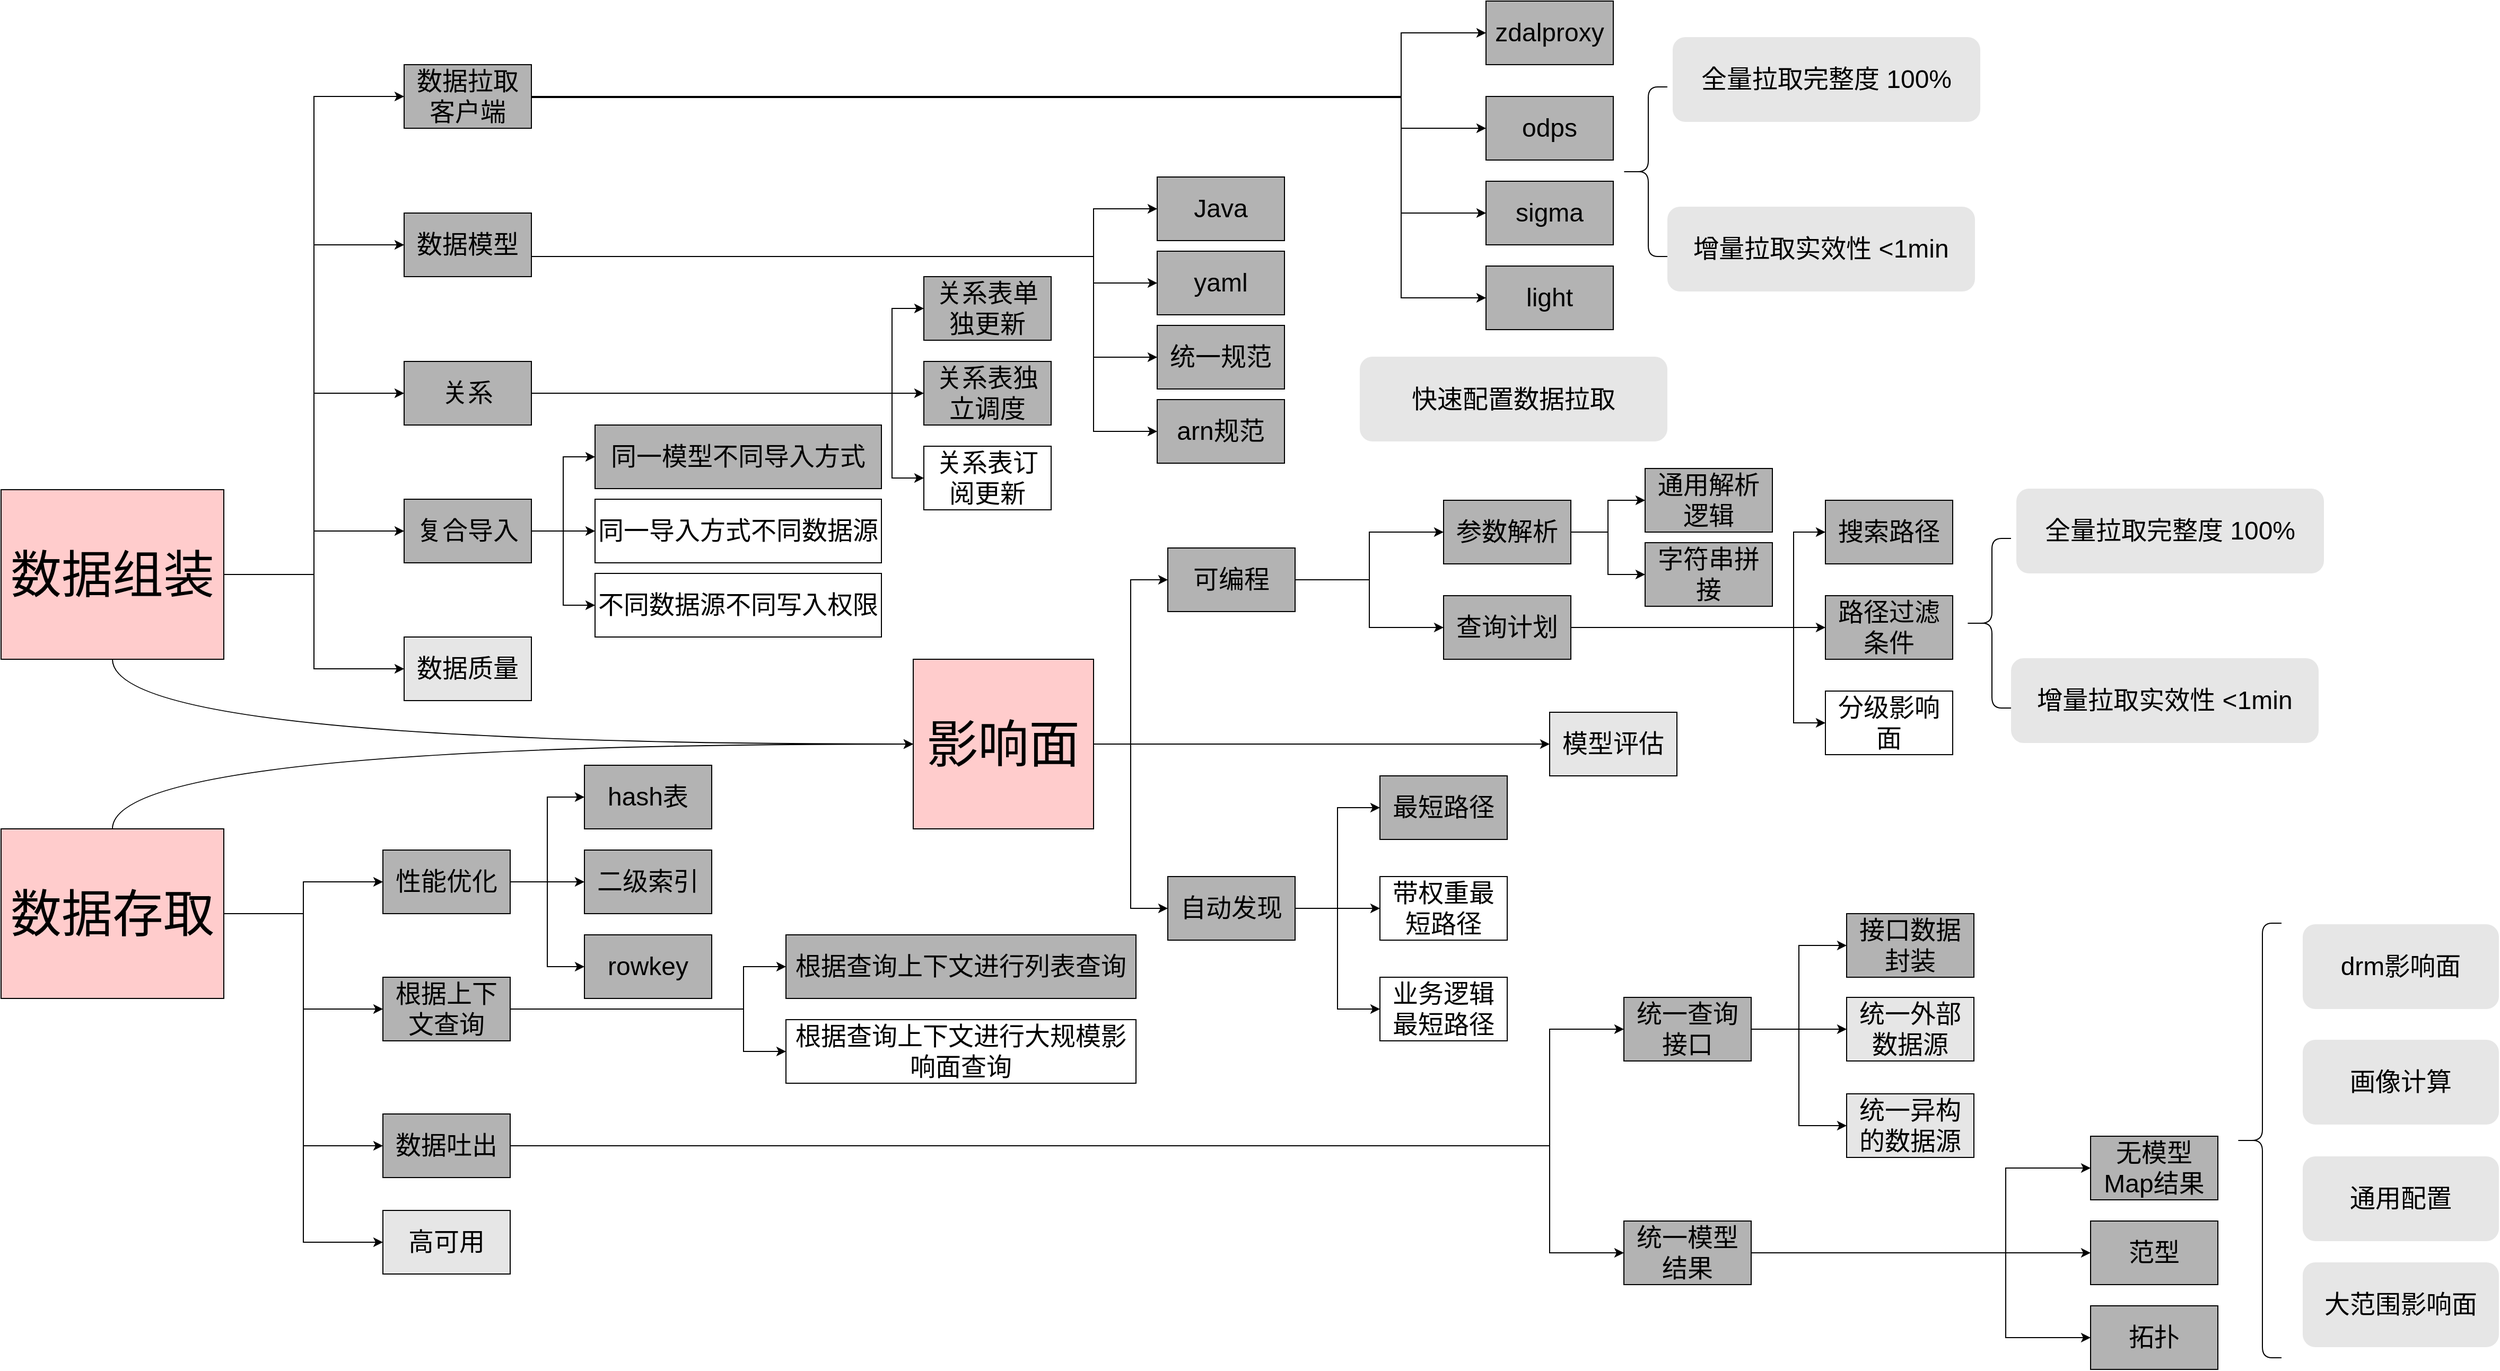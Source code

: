 <mxfile version="12.8.5" type="github">
  <diagram id="SqESzxWNPk29sI8p1Rc2" name="Page-1">
    <mxGraphModel dx="6427" dy="5389" grid="1" gridSize="10" guides="1" tooltips="1" connect="1" arrows="1" fold="1" page="1" pageScale="1" pageWidth="827" pageHeight="1169" math="0" shadow="0">
      <root>
        <mxCell id="0" />
        <mxCell id="1" parent="0" />
        <mxCell id="NBVT0KH5Xc10zF8hWyY_-23" style="edgeStyle=orthogonalEdgeStyle;rounded=0;orthogonalLoop=1;jettySize=auto;html=1;exitX=1;exitY=0.5;exitDx=0;exitDy=0;entryX=0;entryY=0.5;entryDx=0;entryDy=0;fillColor=#B3B3B3;" parent="1" source="fmcavVUVDH8g0gvI5zor-2" target="BBNGL1OK1R0SubXPaPE9-8" edge="1">
          <mxGeometry relative="1" as="geometry">
            <mxPoint x="480" y="-460" as="sourcePoint" />
          </mxGeometry>
        </mxCell>
        <mxCell id="NBVT0KH5Xc10zF8hWyY_-24" style="edgeStyle=orthogonalEdgeStyle;rounded=0;orthogonalLoop=1;jettySize=auto;html=1;exitX=1;exitY=0.5;exitDx=0;exitDy=0;entryX=0;entryY=0.5;entryDx=0;entryDy=0;fillColor=#B3B3B3;" parent="1" source="fmcavVUVDH8g0gvI5zor-2" target="BBNGL1OK1R0SubXPaPE9-7" edge="1">
          <mxGeometry relative="1" as="geometry">
            <mxPoint x="480" y="-460" as="sourcePoint" />
          </mxGeometry>
        </mxCell>
        <mxCell id="NBVT0KH5Xc10zF8hWyY_-25" style="edgeStyle=orthogonalEdgeStyle;rounded=0;orthogonalLoop=1;jettySize=auto;html=1;exitX=1;exitY=0.5;exitDx=0;exitDy=0;entryX=0;entryY=0.5;entryDx=0;entryDy=0;fillColor=#B3B3B3;" parent="1" source="fmcavVUVDH8g0gvI5zor-2" target="BBNGL1OK1R0SubXPaPE9-6" edge="1">
          <mxGeometry relative="1" as="geometry">
            <mxPoint x="480" y="-460" as="sourcePoint" />
          </mxGeometry>
        </mxCell>
        <mxCell id="NBVT0KH5Xc10zF8hWyY_-26" style="edgeStyle=orthogonalEdgeStyle;rounded=0;orthogonalLoop=1;jettySize=auto;html=1;exitX=1;exitY=0.5;exitDx=0;exitDy=0;entryX=0;entryY=0.5;entryDx=0;entryDy=0;fillColor=#B3B3B3;" parent="1" source="fmcavVUVDH8g0gvI5zor-2" target="BBNGL1OK1R0SubXPaPE9-5" edge="1">
          <mxGeometry relative="1" as="geometry">
            <mxPoint x="480" y="-460" as="sourcePoint" />
          </mxGeometry>
        </mxCell>
        <mxCell id="NBVT0KH5Xc10zF8hWyY_-30" style="edgeStyle=orthogonalEdgeStyle;rounded=0;orthogonalLoop=1;jettySize=auto;html=1;exitX=0.5;exitY=1;exitDx=0;exitDy=0;entryX=0;entryY=0.5;entryDx=0;entryDy=0;fillColor=#B3B3B3;curved=1;" parent="1" source="fmcavVUVDH8g0gvI5zor-2" target="BBNGL1OK1R0SubXPaPE9-4" edge="1">
          <mxGeometry relative="1" as="geometry">
            <mxPoint x="420" y="-430.0" as="sourcePoint" />
            <mxPoint x="1070" y="-370.0" as="targetPoint" />
          </mxGeometry>
        </mxCell>
        <mxCell id="6mLLUKD_3d6DJqKXJfNS-2" style="edgeStyle=orthogonalEdgeStyle;rounded=0;orthogonalLoop=1;jettySize=auto;html=1;exitX=1;exitY=0.5;exitDx=0;exitDy=0;entryX=0;entryY=0.5;entryDx=0;entryDy=0;fillColor=#B3B3B3;" parent="1" source="fmcavVUVDH8g0gvI5zor-2" target="6mLLUKD_3d6DJqKXJfNS-1" edge="1">
          <mxGeometry relative="1" as="geometry">
            <mxPoint x="480" y="-460" as="sourcePoint" />
            <mxPoint x="580" y="-380.0" as="targetPoint" />
          </mxGeometry>
        </mxCell>
        <mxCell id="NBVT0KH5Xc10zF8hWyY_-27" style="edgeStyle=orthogonalEdgeStyle;rounded=0;orthogonalLoop=1;jettySize=auto;html=1;exitX=1;exitY=0.5;exitDx=0;exitDy=0;entryX=0;entryY=0.5;entryDx=0;entryDy=0;fillColor=#B3B3B3;" parent="1" source="fmcavVUVDH8g0gvI5zor-4" target="BBNGL1OK1R0SubXPaPE9-9" edge="1">
          <mxGeometry relative="1" as="geometry">
            <mxPoint x="470" y="-129" as="sourcePoint" />
          </mxGeometry>
        </mxCell>
        <mxCell id="NBVT0KH5Xc10zF8hWyY_-28" style="edgeStyle=orthogonalEdgeStyle;rounded=0;orthogonalLoop=1;jettySize=auto;html=1;exitX=1;exitY=0.5;exitDx=0;exitDy=0;entryX=0;entryY=0.5;entryDx=0;entryDy=0;fillColor=#B3B3B3;" parent="1" source="fmcavVUVDH8g0gvI5zor-4" target="BBNGL1OK1R0SubXPaPE9-10" edge="1">
          <mxGeometry relative="1" as="geometry">
            <mxPoint x="470" y="-129" as="sourcePoint" />
          </mxGeometry>
        </mxCell>
        <mxCell id="NBVT0KH5Xc10zF8hWyY_-29" style="edgeStyle=orthogonalEdgeStyle;rounded=0;orthogonalLoop=1;jettySize=auto;html=1;exitX=1;exitY=0.5;exitDx=0;exitDy=0;entryX=0;entryY=0.5;entryDx=0;entryDy=0;fillColor=#B3B3B3;" parent="1" source="fmcavVUVDH8g0gvI5zor-4" target="BBNGL1OK1R0SubXPaPE9-11" edge="1">
          <mxGeometry relative="1" as="geometry">
            <mxPoint x="470" y="-129" as="sourcePoint" />
          </mxGeometry>
        </mxCell>
        <mxCell id="NBVT0KH5Xc10zF8hWyY_-31" style="edgeStyle=orthogonalEdgeStyle;rounded=0;orthogonalLoop=1;jettySize=auto;html=1;exitX=0.5;exitY=0;exitDx=0;exitDy=0;entryX=0;entryY=0.5;entryDx=0;entryDy=0;fillColor=#B3B3B3;curved=1;" parent="1" source="fmcavVUVDH8g0gvI5zor-4" target="BBNGL1OK1R0SubXPaPE9-4" edge="1">
          <mxGeometry relative="1" as="geometry">
            <mxPoint x="410" y="-159" as="sourcePoint" />
          </mxGeometry>
        </mxCell>
        <mxCell id="6mLLUKD_3d6DJqKXJfNS-4" style="edgeStyle=orthogonalEdgeStyle;rounded=0;orthogonalLoop=1;jettySize=auto;html=1;exitX=1;exitY=0.5;exitDx=0;exitDy=0;entryX=0;entryY=0.5;entryDx=0;entryDy=0;fillColor=#B3B3B3;" parent="1" source="fmcavVUVDH8g0gvI5zor-4" target="6mLLUKD_3d6DJqKXJfNS-3" edge="1">
          <mxGeometry relative="1" as="geometry">
            <mxPoint x="470" y="-129" as="sourcePoint" />
          </mxGeometry>
        </mxCell>
        <mxCell id="NBVT0KH5Xc10zF8hWyY_-32" style="edgeStyle=orthogonalEdgeStyle;rounded=0;orthogonalLoop=1;jettySize=auto;html=1;exitX=1;exitY=0.5;exitDx=0;exitDy=0;entryX=0;entryY=0.5;entryDx=0;entryDy=0;fillColor=#B3B3B3;" parent="1" source="BBNGL1OK1R0SubXPaPE9-4" target="BBNGL1OK1R0SubXPaPE9-12" edge="1">
          <mxGeometry relative="1" as="geometry" />
        </mxCell>
        <mxCell id="NBVT0KH5Xc10zF8hWyY_-33" style="edgeStyle=orthogonalEdgeStyle;rounded=0;orthogonalLoop=1;jettySize=auto;html=1;exitX=1;exitY=0.5;exitDx=0;exitDy=0;entryX=0;entryY=0.5;entryDx=0;entryDy=0;fillColor=#B3B3B3;" parent="1" source="BBNGL1OK1R0SubXPaPE9-4" target="BBNGL1OK1R0SubXPaPE9-13" edge="1">
          <mxGeometry relative="1" as="geometry" />
        </mxCell>
        <mxCell id="6mLLUKD_3d6DJqKXJfNS-6" style="edgeStyle=orthogonalEdgeStyle;rounded=0;orthogonalLoop=1;jettySize=auto;html=1;exitX=1;exitY=0.5;exitDx=0;exitDy=0;entryX=0;entryY=0.5;entryDx=0;entryDy=0;fillColor=#B3B3B3;" parent="1" source="BBNGL1OK1R0SubXPaPE9-4" target="6mLLUKD_3d6DJqKXJfNS-5" edge="1">
          <mxGeometry relative="1" as="geometry" />
        </mxCell>
        <mxCell id="BBNGL1OK1R0SubXPaPE9-4" value="&lt;font style=&quot;font-size: 48px&quot;&gt;影响面&lt;/font&gt;" style="rounded=0;whiteSpace=wrap;html=1;fillColor=#FFCCCC;" parent="1" vertex="1">
          <mxGeometry x="1060" y="-339" width="170" height="160" as="geometry" />
        </mxCell>
        <mxCell id="NBVT0KH5Xc10zF8hWyY_-57" style="edgeStyle=orthogonalEdgeStyle;rounded=0;orthogonalLoop=1;jettySize=auto;html=1;exitX=1;exitY=0.5;exitDx=0;exitDy=0;entryX=0;entryY=0.5;entryDx=0;entryDy=0;fillColor=#B3B3B3;" parent="1" source="BBNGL1OK1R0SubXPaPE9-5" target="NBVT0KH5Xc10zF8hWyY_-35" edge="1">
          <mxGeometry relative="1" as="geometry">
            <mxPoint x="880.0" y="-789" as="targetPoint" />
            <Array as="points">
              <mxPoint x="1520" y="-869" />
              <mxPoint x="1520" y="-930" />
            </Array>
          </mxGeometry>
        </mxCell>
        <mxCell id="NBVT0KH5Xc10zF8hWyY_-58" style="edgeStyle=orthogonalEdgeStyle;rounded=0;orthogonalLoop=1;jettySize=auto;html=1;exitX=1;exitY=0.5;exitDx=0;exitDy=0;entryX=0;entryY=0.5;entryDx=0;entryDy=0;fillColor=#B3B3B3;" parent="1" source="BBNGL1OK1R0SubXPaPE9-5" target="NBVT0KH5Xc10zF8hWyY_-36" edge="1">
          <mxGeometry relative="1" as="geometry">
            <Array as="points">
              <mxPoint x="1520" y="-870" />
              <mxPoint x="1520" y="-840" />
            </Array>
          </mxGeometry>
        </mxCell>
        <mxCell id="NBVT0KH5Xc10zF8hWyY_-59" style="edgeStyle=orthogonalEdgeStyle;rounded=0;orthogonalLoop=1;jettySize=auto;html=1;exitX=1;exitY=0.5;exitDx=0;exitDy=0;entryX=0;entryY=0.5;entryDx=0;entryDy=0;fillColor=#B3B3B3;" parent="1" source="BBNGL1OK1R0SubXPaPE9-5" target="NBVT0KH5Xc10zF8hWyY_-37" edge="1">
          <mxGeometry relative="1" as="geometry">
            <Array as="points">
              <mxPoint x="1520" y="-870" />
              <mxPoint x="1520" y="-760" />
            </Array>
          </mxGeometry>
        </mxCell>
        <mxCell id="NBVT0KH5Xc10zF8hWyY_-60" style="edgeStyle=orthogonalEdgeStyle;rounded=0;orthogonalLoop=1;jettySize=auto;html=1;exitX=1;exitY=0.5;exitDx=0;exitDy=0;entryX=0;entryY=0.5;entryDx=0;entryDy=0;fillColor=#B3B3B3;" parent="1" source="BBNGL1OK1R0SubXPaPE9-5" target="NBVT0KH5Xc10zF8hWyY_-38" edge="1">
          <mxGeometry relative="1" as="geometry">
            <Array as="points">
              <mxPoint x="1520" y="-870" />
              <mxPoint x="1520" y="-680" />
            </Array>
          </mxGeometry>
        </mxCell>
        <mxCell id="BBNGL1OK1R0SubXPaPE9-5" value="&lt;font style=&quot;font-size: 24px&quot;&gt;数据拉取客户端&lt;/font&gt;" style="rounded=0;whiteSpace=wrap;html=1;fillColor=#B3B3B3;" parent="1" vertex="1">
          <mxGeometry x="580" y="-900" width="120" height="60" as="geometry" />
        </mxCell>
        <mxCell id="NBVT0KH5Xc10zF8hWyY_-94" style="edgeStyle=orthogonalEdgeStyle;rounded=0;orthogonalLoop=1;jettySize=auto;html=1;exitX=1;exitY=0.5;exitDx=0;exitDy=0;entryX=0;entryY=0.5;entryDx=0;entryDy=0;fillColor=#B3B3B3;" parent="1" source="BBNGL1OK1R0SubXPaPE9-6" target="NBVT0KH5Xc10zF8hWyY_-39" edge="1">
          <mxGeometry relative="1" as="geometry">
            <Array as="points">
              <mxPoint x="700" y="-719" />
              <mxPoint x="1230" y="-719" />
              <mxPoint x="1230" y="-764" />
            </Array>
          </mxGeometry>
        </mxCell>
        <mxCell id="NBVT0KH5Xc10zF8hWyY_-95" style="edgeStyle=orthogonalEdgeStyle;rounded=0;orthogonalLoop=1;jettySize=auto;html=1;exitX=1;exitY=0.5;exitDx=0;exitDy=0;entryX=0;entryY=0.5;entryDx=0;entryDy=0;fillColor=#B3B3B3;" parent="1" source="BBNGL1OK1R0SubXPaPE9-6" target="NBVT0KH5Xc10zF8hWyY_-40" edge="1">
          <mxGeometry relative="1" as="geometry">
            <Array as="points">
              <mxPoint x="700" y="-719" />
              <mxPoint x="1230" y="-719" />
              <mxPoint x="1230" y="-694" />
            </Array>
          </mxGeometry>
        </mxCell>
        <mxCell id="NBVT0KH5Xc10zF8hWyY_-96" style="edgeStyle=orthogonalEdgeStyle;rounded=0;orthogonalLoop=1;jettySize=auto;html=1;exitX=1;exitY=0.5;exitDx=0;exitDy=0;entryX=0;entryY=0.5;entryDx=0;entryDy=0;fillColor=#B3B3B3;" parent="1" source="BBNGL1OK1R0SubXPaPE9-6" target="NBVT0KH5Xc10zF8hWyY_-41" edge="1">
          <mxGeometry relative="1" as="geometry">
            <Array as="points">
              <mxPoint x="700" y="-719" />
              <mxPoint x="1230" y="-719" />
              <mxPoint x="1230" y="-624" />
            </Array>
          </mxGeometry>
        </mxCell>
        <mxCell id="NBVT0KH5Xc10zF8hWyY_-97" style="edgeStyle=orthogonalEdgeStyle;rounded=0;orthogonalLoop=1;jettySize=auto;html=1;exitX=1;exitY=0.5;exitDx=0;exitDy=0;entryX=0;entryY=0.5;entryDx=0;entryDy=0;fillColor=#B3B3B3;" parent="1" source="BBNGL1OK1R0SubXPaPE9-6" target="NBVT0KH5Xc10zF8hWyY_-42" edge="1">
          <mxGeometry relative="1" as="geometry">
            <Array as="points">
              <mxPoint x="700" y="-719" />
              <mxPoint x="1230" y="-719" />
              <mxPoint x="1230" y="-554" />
            </Array>
          </mxGeometry>
        </mxCell>
        <mxCell id="BBNGL1OK1R0SubXPaPE9-6" value="&lt;font style=&quot;font-size: 24px&quot;&gt;数据模型&lt;/font&gt;" style="rounded=0;whiteSpace=wrap;html=1;fillColor=#B3B3B3;" parent="1" vertex="1">
          <mxGeometry x="580" y="-760" width="120" height="60" as="geometry" />
        </mxCell>
        <mxCell id="NBVT0KH5Xc10zF8hWyY_-55" style="edgeStyle=orthogonalEdgeStyle;rounded=0;orthogonalLoop=1;jettySize=auto;html=1;exitX=1;exitY=0.5;exitDx=0;exitDy=0;entryX=0;entryY=0.5;entryDx=0;entryDy=0;fillColor=#B3B3B3;" parent="1" source="BBNGL1OK1R0SubXPaPE9-7" target="NBVT0KH5Xc10zF8hWyY_-53" edge="1">
          <mxGeometry relative="1" as="geometry">
            <Array as="points">
              <mxPoint x="1040" y="-590" />
              <mxPoint x="1040" y="-670" />
            </Array>
          </mxGeometry>
        </mxCell>
        <mxCell id="NBVT0KH5Xc10zF8hWyY_-56" style="edgeStyle=orthogonalEdgeStyle;rounded=0;orthogonalLoop=1;jettySize=auto;html=1;exitX=1;exitY=0.5;exitDx=0;exitDy=0;entryX=0;entryY=0.5;entryDx=0;entryDy=0;fillColor=#B3B3B3;" parent="1" source="BBNGL1OK1R0SubXPaPE9-7" target="NBVT0KH5Xc10zF8hWyY_-54" edge="1">
          <mxGeometry relative="1" as="geometry">
            <Array as="points">
              <mxPoint x="1040" y="-590" />
              <mxPoint x="1040" y="-510" />
            </Array>
          </mxGeometry>
        </mxCell>
        <mxCell id="BBNGL1OK1R0SubXPaPE9-7" value="&lt;font style=&quot;font-size: 24px&quot;&gt;关系&lt;/font&gt;" style="rounded=0;whiteSpace=wrap;html=1;fillColor=#B3B3B3;" parent="1" vertex="1">
          <mxGeometry x="580" y="-620" width="120" height="60" as="geometry" />
        </mxCell>
        <mxCell id="NBVT0KH5Xc10zF8hWyY_-64" style="edgeStyle=orthogonalEdgeStyle;rounded=0;orthogonalLoop=1;jettySize=auto;html=1;exitX=1;exitY=0.5;exitDx=0;exitDy=0;entryX=0;entryY=0.5;entryDx=0;entryDy=0;fillColor=#B3B3B3;" parent="1" source="BBNGL1OK1R0SubXPaPE9-8" target="NBVT0KH5Xc10zF8hWyY_-61" edge="1">
          <mxGeometry relative="1" as="geometry" />
        </mxCell>
        <mxCell id="NBVT0KH5Xc10zF8hWyY_-65" style="edgeStyle=orthogonalEdgeStyle;rounded=0;orthogonalLoop=1;jettySize=auto;html=1;exitX=1;exitY=0.5;exitDx=0;exitDy=0;entryX=0;entryY=0.5;entryDx=0;entryDy=0;fillColor=#B3B3B3;" parent="1" source="BBNGL1OK1R0SubXPaPE9-8" target="NBVT0KH5Xc10zF8hWyY_-62" edge="1">
          <mxGeometry relative="1" as="geometry" />
        </mxCell>
        <mxCell id="NBVT0KH5Xc10zF8hWyY_-66" style="edgeStyle=orthogonalEdgeStyle;rounded=0;orthogonalLoop=1;jettySize=auto;html=1;exitX=1;exitY=0.5;exitDx=0;exitDy=0;entryX=0;entryY=0.5;entryDx=0;entryDy=0;fillColor=#B3B3B3;" parent="1" source="BBNGL1OK1R0SubXPaPE9-8" target="NBVT0KH5Xc10zF8hWyY_-63" edge="1">
          <mxGeometry relative="1" as="geometry" />
        </mxCell>
        <mxCell id="BBNGL1OK1R0SubXPaPE9-8" value="&lt;font style=&quot;font-size: 24px&quot;&gt;复合导入&lt;/font&gt;" style="rounded=0;whiteSpace=wrap;html=1;fillColor=#B3B3B3;" parent="1" vertex="1">
          <mxGeometry x="580" y="-490" width="120" height="60" as="geometry" />
        </mxCell>
        <mxCell id="NBVT0KH5Xc10zF8hWyY_-74" style="edgeStyle=orthogonalEdgeStyle;rounded=0;orthogonalLoop=1;jettySize=auto;html=1;exitX=1;exitY=0.5;exitDx=0;exitDy=0;entryX=0;entryY=0.5;entryDx=0;entryDy=0;fillColor=#B3B3B3;" parent="1" source="BBNGL1OK1R0SubXPaPE9-9" target="NBVT0KH5Xc10zF8hWyY_-67" edge="1">
          <mxGeometry relative="1" as="geometry" />
        </mxCell>
        <mxCell id="NBVT0KH5Xc10zF8hWyY_-75" style="edgeStyle=orthogonalEdgeStyle;rounded=0;orthogonalLoop=1;jettySize=auto;html=1;exitX=1;exitY=0.5;exitDx=0;exitDy=0;entryX=0;entryY=0.5;entryDx=0;entryDy=0;fillColor=#B3B3B3;" parent="1" source="BBNGL1OK1R0SubXPaPE9-9" target="NBVT0KH5Xc10zF8hWyY_-68" edge="1">
          <mxGeometry relative="1" as="geometry" />
        </mxCell>
        <mxCell id="NBVT0KH5Xc10zF8hWyY_-76" style="edgeStyle=orthogonalEdgeStyle;rounded=0;orthogonalLoop=1;jettySize=auto;html=1;exitX=1;exitY=0.5;exitDx=0;exitDy=0;entryX=0;entryY=0.5;entryDx=0;entryDy=0;fillColor=#B3B3B3;" parent="1" source="BBNGL1OK1R0SubXPaPE9-9" target="NBVT0KH5Xc10zF8hWyY_-69" edge="1">
          <mxGeometry relative="1" as="geometry" />
        </mxCell>
        <mxCell id="BBNGL1OK1R0SubXPaPE9-9" value="&lt;font style=&quot;font-size: 24px&quot;&gt;性能优化&lt;/font&gt;" style="rounded=0;whiteSpace=wrap;html=1;fillColor=#B3B3B3;" parent="1" vertex="1">
          <mxGeometry x="560" y="-159" width="120" height="60" as="geometry" />
        </mxCell>
        <mxCell id="NBVT0KH5Xc10zF8hWyY_-77" style="edgeStyle=orthogonalEdgeStyle;rounded=0;orthogonalLoop=1;jettySize=auto;html=1;exitX=1;exitY=0.5;exitDx=0;exitDy=0;entryX=0;entryY=0.5;entryDx=0;entryDy=0;fillColor=#B3B3B3;" parent="1" source="BBNGL1OK1R0SubXPaPE9-10" target="NBVT0KH5Xc10zF8hWyY_-70" edge="1">
          <mxGeometry relative="1" as="geometry">
            <Array as="points">
              <mxPoint x="900" y="-9" />
              <mxPoint x="900" y="-49" />
            </Array>
          </mxGeometry>
        </mxCell>
        <mxCell id="NBVT0KH5Xc10zF8hWyY_-78" style="edgeStyle=orthogonalEdgeStyle;rounded=0;orthogonalLoop=1;jettySize=auto;html=1;exitX=1;exitY=0.5;exitDx=0;exitDy=0;entryX=0;entryY=0.5;entryDx=0;entryDy=0;fillColor=#B3B3B3;" parent="1" source="BBNGL1OK1R0SubXPaPE9-10" target="NBVT0KH5Xc10zF8hWyY_-71" edge="1">
          <mxGeometry relative="1" as="geometry">
            <Array as="points">
              <mxPoint x="900" y="-9" />
              <mxPoint x="900" y="31" />
            </Array>
          </mxGeometry>
        </mxCell>
        <mxCell id="BBNGL1OK1R0SubXPaPE9-10" value="&lt;font style=&quot;font-size: 24px&quot;&gt;根据上下文查询&lt;/font&gt;" style="rounded=0;whiteSpace=wrap;html=1;fillColor=#B3B3B3;" parent="1" vertex="1">
          <mxGeometry x="560" y="-39" width="120" height="60" as="geometry" />
        </mxCell>
        <mxCell id="NBVT0KH5Xc10zF8hWyY_-79" style="edgeStyle=orthogonalEdgeStyle;rounded=0;orthogonalLoop=1;jettySize=auto;html=1;exitX=1;exitY=0.5;exitDx=0;exitDy=0;entryX=0;entryY=0.5;entryDx=0;entryDy=0;fillColor=#B3B3B3;" parent="1" source="BBNGL1OK1R0SubXPaPE9-11" target="NBVT0KH5Xc10zF8hWyY_-72" edge="1">
          <mxGeometry relative="1" as="geometry">
            <Array as="points">
              <mxPoint x="1660" y="120" />
              <mxPoint x="1660" y="10" />
            </Array>
          </mxGeometry>
        </mxCell>
        <mxCell id="NBVT0KH5Xc10zF8hWyY_-80" style="edgeStyle=orthogonalEdgeStyle;rounded=0;orthogonalLoop=1;jettySize=auto;html=1;exitX=1;exitY=0.5;exitDx=0;exitDy=0;entryX=0;entryY=0.5;entryDx=0;entryDy=0;fillColor=#B3B3B3;" parent="1" source="BBNGL1OK1R0SubXPaPE9-11" target="NBVT0KH5Xc10zF8hWyY_-73" edge="1">
          <mxGeometry relative="1" as="geometry">
            <Array as="points">
              <mxPoint x="1660" y="120" />
              <mxPoint x="1660" y="221" />
            </Array>
          </mxGeometry>
        </mxCell>
        <mxCell id="BBNGL1OK1R0SubXPaPE9-11" value="&lt;font style=&quot;font-size: 24px&quot;&gt;数据吐出&lt;/font&gt;" style="rounded=0;whiteSpace=wrap;html=1;fillColor=#B3B3B3;" parent="1" vertex="1">
          <mxGeometry x="560" y="90" width="120" height="60" as="geometry" />
        </mxCell>
        <mxCell id="NBVT0KH5Xc10zF8hWyY_-108" style="edgeStyle=orthogonalEdgeStyle;rounded=0;orthogonalLoop=1;jettySize=auto;html=1;exitX=1;exitY=0.5;exitDx=0;exitDy=0;entryX=0;entryY=0.5;entryDx=0;entryDy=0;fillColor=#B3B3B3;" parent="1" source="BBNGL1OK1R0SubXPaPE9-12" target="NBVT0KH5Xc10zF8hWyY_-98" edge="1">
          <mxGeometry relative="1" as="geometry" />
        </mxCell>
        <mxCell id="NBVT0KH5Xc10zF8hWyY_-109" style="edgeStyle=orthogonalEdgeStyle;rounded=0;orthogonalLoop=1;jettySize=auto;html=1;exitX=1;exitY=0.5;exitDx=0;exitDy=0;entryX=0;entryY=0.5;entryDx=0;entryDy=0;fillColor=#B3B3B3;" parent="1" source="BBNGL1OK1R0SubXPaPE9-12" target="NBVT0KH5Xc10zF8hWyY_-99" edge="1">
          <mxGeometry relative="1" as="geometry" />
        </mxCell>
        <mxCell id="BBNGL1OK1R0SubXPaPE9-12" value="&lt;font style=&quot;font-size: 24px&quot;&gt;可编程&lt;/font&gt;" style="rounded=0;whiteSpace=wrap;html=1;fillColor=#B3B3B3;" parent="1" vertex="1">
          <mxGeometry x="1300" y="-444" width="120" height="60" as="geometry" />
        </mxCell>
        <mxCell id="NBVT0KH5Xc10zF8hWyY_-110" style="edgeStyle=orthogonalEdgeStyle;rounded=0;orthogonalLoop=1;jettySize=auto;html=1;exitX=1;exitY=0.5;exitDx=0;exitDy=0;entryX=0;entryY=0.5;entryDx=0;entryDy=0;fillColor=#B3B3B3;" parent="1" source="BBNGL1OK1R0SubXPaPE9-13" target="NBVT0KH5Xc10zF8hWyY_-100" edge="1">
          <mxGeometry relative="1" as="geometry" />
        </mxCell>
        <mxCell id="NBVT0KH5Xc10zF8hWyY_-111" style="edgeStyle=orthogonalEdgeStyle;rounded=0;orthogonalLoop=1;jettySize=auto;html=1;exitX=1;exitY=0.5;exitDx=0;exitDy=0;entryX=0;entryY=0.5;entryDx=0;entryDy=0;fillColor=#B3B3B3;" parent="1" source="BBNGL1OK1R0SubXPaPE9-13" target="NBVT0KH5Xc10zF8hWyY_-101" edge="1">
          <mxGeometry relative="1" as="geometry" />
        </mxCell>
        <mxCell id="NBVT0KH5Xc10zF8hWyY_-112" style="edgeStyle=orthogonalEdgeStyle;rounded=0;orthogonalLoop=1;jettySize=auto;html=1;exitX=1;exitY=0.5;exitDx=0;exitDy=0;entryX=0;entryY=0.5;entryDx=0;entryDy=0;fillColor=#B3B3B3;" parent="1" source="BBNGL1OK1R0SubXPaPE9-13" target="NBVT0KH5Xc10zF8hWyY_-102" edge="1">
          <mxGeometry relative="1" as="geometry" />
        </mxCell>
        <mxCell id="BBNGL1OK1R0SubXPaPE9-13" value="&lt;font style=&quot;font-size: 24px&quot;&gt;自动发现&lt;/font&gt;" style="rounded=0;whiteSpace=wrap;html=1;fillColor=#B3B3B3;" parent="1" vertex="1">
          <mxGeometry x="1300" y="-134" width="120" height="60" as="geometry" />
        </mxCell>
        <mxCell id="NBVT0KH5Xc10zF8hWyY_-35" value="&lt;font style=&quot;font-size: 24px&quot;&gt;zdalproxy&lt;/font&gt;" style="rounded=0;whiteSpace=wrap;html=1;fillColor=#B3B3B3;" parent="1" vertex="1">
          <mxGeometry x="1600" y="-960" width="120" height="60" as="geometry" />
        </mxCell>
        <mxCell id="NBVT0KH5Xc10zF8hWyY_-36" value="&lt;font style=&quot;font-size: 24px&quot;&gt;odps&lt;/font&gt;" style="rounded=0;whiteSpace=wrap;html=1;fillColor=#B3B3B3;" parent="1" vertex="1">
          <mxGeometry x="1600" y="-870" width="120" height="60" as="geometry" />
        </mxCell>
        <mxCell id="NBVT0KH5Xc10zF8hWyY_-37" value="&lt;font style=&quot;font-size: 24px&quot;&gt;sigma&lt;/font&gt;" style="rounded=0;whiteSpace=wrap;html=1;fillColor=#B3B3B3;" parent="1" vertex="1">
          <mxGeometry x="1600" y="-790" width="120" height="60" as="geometry" />
        </mxCell>
        <mxCell id="NBVT0KH5Xc10zF8hWyY_-38" value="&lt;font style=&quot;font-size: 24px&quot;&gt;light&lt;/font&gt;" style="rounded=0;whiteSpace=wrap;html=1;fillColor=#B3B3B3;" parent="1" vertex="1">
          <mxGeometry x="1600" y="-710" width="120" height="60" as="geometry" />
        </mxCell>
        <mxCell id="NBVT0KH5Xc10zF8hWyY_-39" value="&lt;font style=&quot;font-size: 24px&quot;&gt;Java&lt;/font&gt;" style="rounded=0;whiteSpace=wrap;html=1;fillColor=#B3B3B3;" parent="1" vertex="1">
          <mxGeometry x="1290" y="-794" width="120" height="60" as="geometry" />
        </mxCell>
        <mxCell id="NBVT0KH5Xc10zF8hWyY_-40" value="&lt;font style=&quot;font-size: 24px&quot;&gt;yaml&lt;/font&gt;" style="rounded=0;whiteSpace=wrap;html=1;fillColor=#B3B3B3;" parent="1" vertex="1">
          <mxGeometry x="1290" y="-724" width="120" height="60" as="geometry" />
        </mxCell>
        <mxCell id="NBVT0KH5Xc10zF8hWyY_-41" value="&lt;font style=&quot;font-size: 24px&quot;&gt;统一规范&lt;/font&gt;" style="rounded=0;whiteSpace=wrap;html=1;fillColor=#B3B3B3;" parent="1" vertex="1">
          <mxGeometry x="1290" y="-654" width="120" height="60" as="geometry" />
        </mxCell>
        <mxCell id="NBVT0KH5Xc10zF8hWyY_-42" value="&lt;font style=&quot;font-size: 24px&quot;&gt;arn规范&lt;/font&gt;" style="rounded=0;whiteSpace=wrap;html=1;fillColor=#B3B3B3;" parent="1" vertex="1">
          <mxGeometry x="1290" y="-584" width="120" height="60" as="geometry" />
        </mxCell>
        <mxCell id="NBVT0KH5Xc10zF8hWyY_-51" value="&lt;font style=&quot;font-size: 24px&quot;&gt;关系表独立调度&lt;/font&gt;" style="rounded=0;whiteSpace=wrap;html=1;fillColor=#B3B3B3;" parent="1" vertex="1">
          <mxGeometry x="1070" y="-620" width="120" height="60" as="geometry" />
        </mxCell>
        <mxCell id="NBVT0KH5Xc10zF8hWyY_-52" value="" style="edgeStyle=orthogonalEdgeStyle;rounded=0;orthogonalLoop=1;jettySize=auto;html=1;fillColor=#B3B3B3;" parent="1" source="BBNGL1OK1R0SubXPaPE9-7" target="NBVT0KH5Xc10zF8hWyY_-51" edge="1">
          <mxGeometry relative="1" as="geometry" />
        </mxCell>
        <mxCell id="NBVT0KH5Xc10zF8hWyY_-53" value="&lt;font style=&quot;font-size: 24px&quot;&gt;关系表单独更新&lt;/font&gt;" style="rounded=0;whiteSpace=wrap;html=1;fillColor=#B3B3B3;" parent="1" vertex="1">
          <mxGeometry x="1070" y="-700" width="120" height="60" as="geometry" />
        </mxCell>
        <mxCell id="NBVT0KH5Xc10zF8hWyY_-54" value="&lt;font style=&quot;font-size: 24px&quot;&gt;关系表订阅更新&lt;/font&gt;" style="rounded=0;whiteSpace=wrap;html=1;fillColor=#FFFFFF;" parent="1" vertex="1">
          <mxGeometry x="1070" y="-540" width="120" height="60" as="geometry" />
        </mxCell>
        <mxCell id="NBVT0KH5Xc10zF8hWyY_-61" value="&lt;font style=&quot;font-size: 24px&quot;&gt;同一模型不同导入方式&lt;/font&gt;" style="rounded=0;whiteSpace=wrap;html=1;fillColor=#B3B3B3;" parent="1" vertex="1">
          <mxGeometry x="760" y="-560" width="270" height="60" as="geometry" />
        </mxCell>
        <mxCell id="NBVT0KH5Xc10zF8hWyY_-62" value="&lt;font style=&quot;font-size: 24px&quot;&gt;同一导入方式不同数据源&lt;/font&gt;" style="rounded=0;whiteSpace=wrap;html=1;fillColor=none;" parent="1" vertex="1">
          <mxGeometry x="760" y="-490" width="270" height="60" as="geometry" />
        </mxCell>
        <mxCell id="NBVT0KH5Xc10zF8hWyY_-63" value="&lt;font style=&quot;font-size: 24px&quot;&gt;不同数据源不同写入权限&lt;/font&gt;" style="rounded=0;whiteSpace=wrap;html=1;fillColor=none;" parent="1" vertex="1">
          <mxGeometry x="760" y="-420" width="270" height="60" as="geometry" />
        </mxCell>
        <mxCell id="NBVT0KH5Xc10zF8hWyY_-67" value="&lt;font style=&quot;font-size: 24px&quot;&gt;hash表&lt;/font&gt;" style="rounded=0;whiteSpace=wrap;html=1;fillColor=#B3B3B3;" parent="1" vertex="1">
          <mxGeometry x="750" y="-239" width="120" height="60" as="geometry" />
        </mxCell>
        <mxCell id="NBVT0KH5Xc10zF8hWyY_-68" value="&lt;font style=&quot;font-size: 24px&quot;&gt;二级索引&lt;/font&gt;" style="rounded=0;whiteSpace=wrap;html=1;fillColor=#B3B3B3;" parent="1" vertex="1">
          <mxGeometry x="750" y="-159" width="120" height="60" as="geometry" />
        </mxCell>
        <mxCell id="NBVT0KH5Xc10zF8hWyY_-69" value="&lt;font style=&quot;font-size: 24px&quot;&gt;rowkey&lt;/font&gt;" style="rounded=0;whiteSpace=wrap;html=1;fillColor=#B3B3B3;" parent="1" vertex="1">
          <mxGeometry x="750" y="-79" width="120" height="60" as="geometry" />
        </mxCell>
        <mxCell id="NBVT0KH5Xc10zF8hWyY_-70" value="&lt;font style=&quot;font-size: 24px&quot;&gt;根据查询上下文进行列表查询&lt;/font&gt;" style="rounded=0;whiteSpace=wrap;html=1;fillColor=#B3B3B3;" parent="1" vertex="1">
          <mxGeometry x="940" y="-79" width="330" height="60" as="geometry" />
        </mxCell>
        <mxCell id="NBVT0KH5Xc10zF8hWyY_-71" value="&lt;font style=&quot;font-size: 24px&quot;&gt;根据查询上下文进行大规模影响面查询&lt;/font&gt;" style="rounded=0;whiteSpace=wrap;html=1;fillColor=none;" parent="1" vertex="1">
          <mxGeometry x="940" y="1" width="330" height="60" as="geometry" />
        </mxCell>
        <mxCell id="NBVT0KH5Xc10zF8hWyY_-87" style="edgeStyle=orthogonalEdgeStyle;rounded=0;orthogonalLoop=1;jettySize=auto;html=1;exitX=1;exitY=0.5;exitDx=0;exitDy=0;entryX=0;entryY=0.5;entryDx=0;entryDy=0;fillColor=#B3B3B3;" parent="1" source="NBVT0KH5Xc10zF8hWyY_-72" target="NBVT0KH5Xc10zF8hWyY_-81" edge="1">
          <mxGeometry relative="1" as="geometry" />
        </mxCell>
        <mxCell id="NBVT0KH5Xc10zF8hWyY_-88" style="edgeStyle=orthogonalEdgeStyle;rounded=0;orthogonalLoop=1;jettySize=auto;html=1;exitX=1;exitY=0.5;exitDx=0;exitDy=0;entryX=0;entryY=0.5;entryDx=0;entryDy=0;fillColor=#B3B3B3;" parent="1" source="NBVT0KH5Xc10zF8hWyY_-72" target="NBVT0KH5Xc10zF8hWyY_-82" edge="1">
          <mxGeometry relative="1" as="geometry" />
        </mxCell>
        <mxCell id="NBVT0KH5Xc10zF8hWyY_-89" style="edgeStyle=orthogonalEdgeStyle;rounded=0;orthogonalLoop=1;jettySize=auto;html=1;exitX=1;exitY=0.5;exitDx=0;exitDy=0;entryX=0;entryY=0.5;entryDx=0;entryDy=0;fillColor=#B3B3B3;" parent="1" source="NBVT0KH5Xc10zF8hWyY_-72" target="NBVT0KH5Xc10zF8hWyY_-83" edge="1">
          <mxGeometry relative="1" as="geometry" />
        </mxCell>
        <mxCell id="NBVT0KH5Xc10zF8hWyY_-72" value="&lt;font style=&quot;font-size: 24px&quot;&gt;统一查询接口&lt;/font&gt;" style="rounded=0;whiteSpace=wrap;html=1;fillColor=#B3B3B3;" parent="1" vertex="1">
          <mxGeometry x="1730" y="-20" width="120" height="60" as="geometry" />
        </mxCell>
        <mxCell id="NBVT0KH5Xc10zF8hWyY_-90" style="edgeStyle=orthogonalEdgeStyle;rounded=0;orthogonalLoop=1;jettySize=auto;html=1;exitX=1;exitY=0.5;exitDx=0;exitDy=0;entryX=0;entryY=0.5;entryDx=0;entryDy=0;fillColor=#B3B3B3;" parent="1" source="NBVT0KH5Xc10zF8hWyY_-73" target="NBVT0KH5Xc10zF8hWyY_-84" edge="1">
          <mxGeometry relative="1" as="geometry">
            <Array as="points">
              <mxPoint x="2090" y="221" />
              <mxPoint x="2090" y="141" />
            </Array>
          </mxGeometry>
        </mxCell>
        <mxCell id="NBVT0KH5Xc10zF8hWyY_-91" style="edgeStyle=orthogonalEdgeStyle;rounded=0;orthogonalLoop=1;jettySize=auto;html=1;exitX=1;exitY=0.5;exitDx=0;exitDy=0;entryX=0;entryY=0.5;entryDx=0;entryDy=0;fillColor=#B3B3B3;" parent="1" source="NBVT0KH5Xc10zF8hWyY_-73" target="NBVT0KH5Xc10zF8hWyY_-85" edge="1">
          <mxGeometry relative="1" as="geometry" />
        </mxCell>
        <mxCell id="NBVT0KH5Xc10zF8hWyY_-92" style="edgeStyle=orthogonalEdgeStyle;rounded=0;orthogonalLoop=1;jettySize=auto;html=1;exitX=1;exitY=0.5;exitDx=0;exitDy=0;entryX=0;entryY=0.5;entryDx=0;entryDy=0;fillColor=#B3B3B3;" parent="1" source="NBVT0KH5Xc10zF8hWyY_-73" target="NBVT0KH5Xc10zF8hWyY_-86" edge="1">
          <mxGeometry relative="1" as="geometry">
            <mxPoint x="2130" y="301.0" as="targetPoint" />
            <Array as="points">
              <mxPoint x="2090" y="221" />
              <mxPoint x="2090" y="301" />
            </Array>
          </mxGeometry>
        </mxCell>
        <mxCell id="NBVT0KH5Xc10zF8hWyY_-73" value="&lt;font style=&quot;font-size: 24px&quot;&gt;统一模型结果&lt;/font&gt;" style="rounded=0;whiteSpace=wrap;html=1;fillColor=#B3B3B3;" parent="1" vertex="1">
          <mxGeometry x="1730" y="191" width="120" height="60" as="geometry" />
        </mxCell>
        <mxCell id="NBVT0KH5Xc10zF8hWyY_-81" value="&lt;font style=&quot;font-size: 24px&quot;&gt;接口数据封装&lt;/font&gt;" style="rounded=1;whiteSpace=wrap;html=1;arcSize=0;fillColor=#B3B3B3;" parent="1" vertex="1">
          <mxGeometry x="1940" y="-99" width="120" height="60" as="geometry" />
        </mxCell>
        <mxCell id="NBVT0KH5Xc10zF8hWyY_-82" value="&lt;font style=&quot;font-size: 24px&quot;&gt;统一外部数据源&lt;/font&gt;" style="rounded=0;whiteSpace=wrap;html=1;fillColor=#E6E6E6;" parent="1" vertex="1">
          <mxGeometry x="1940" y="-20" width="120" height="60" as="geometry" />
        </mxCell>
        <mxCell id="NBVT0KH5Xc10zF8hWyY_-83" value="&lt;font style=&quot;font-size: 24px&quot;&gt;统一异构的数据源&lt;/font&gt;" style="rounded=0;whiteSpace=wrap;html=1;fillColor=#E6E6E6;" parent="1" vertex="1">
          <mxGeometry x="1940" y="71" width="120" height="60" as="geometry" />
        </mxCell>
        <mxCell id="NBVT0KH5Xc10zF8hWyY_-84" value="&lt;font style=&quot;font-size: 24px&quot;&gt;无模型Map结果&lt;/font&gt;" style="rounded=0;whiteSpace=wrap;html=1;fillColor=#B3B3B3;" parent="1" vertex="1">
          <mxGeometry x="2170" y="111" width="120" height="60" as="geometry" />
        </mxCell>
        <mxCell id="NBVT0KH5Xc10zF8hWyY_-85" value="&lt;font style=&quot;font-size: 24px&quot;&gt;范型&lt;/font&gt;" style="rounded=0;whiteSpace=wrap;html=1;fillColor=#B3B3B3;" parent="1" vertex="1">
          <mxGeometry x="2170" y="191" width="120" height="60" as="geometry" />
        </mxCell>
        <mxCell id="NBVT0KH5Xc10zF8hWyY_-86" value="&lt;font style=&quot;font-size: 24px&quot;&gt;拓扑&lt;/font&gt;" style="rounded=0;whiteSpace=wrap;html=1;fillColor=#B3B3B3;" parent="1" vertex="1">
          <mxGeometry x="2170" y="271" width="120" height="60" as="geometry" />
        </mxCell>
        <mxCell id="NBVT0KH5Xc10zF8hWyY_-113" style="edgeStyle=orthogonalEdgeStyle;rounded=0;orthogonalLoop=1;jettySize=auto;html=1;exitX=1;exitY=0.5;exitDx=0;exitDy=0;entryX=0;entryY=0.5;entryDx=0;entryDy=0;fillColor=#B3B3B3;" parent="1" source="NBVT0KH5Xc10zF8hWyY_-98" target="NBVT0KH5Xc10zF8hWyY_-104" edge="1">
          <mxGeometry relative="1" as="geometry" />
        </mxCell>
        <mxCell id="NBVT0KH5Xc10zF8hWyY_-117" style="edgeStyle=orthogonalEdgeStyle;rounded=0;orthogonalLoop=1;jettySize=auto;html=1;exitX=1;exitY=0.5;exitDx=0;exitDy=0;entryX=0;entryY=0.5;entryDx=0;entryDy=0;fillColor=#B3B3B3;" parent="1" source="NBVT0KH5Xc10zF8hWyY_-98" target="NBVT0KH5Xc10zF8hWyY_-103" edge="1">
          <mxGeometry relative="1" as="geometry" />
        </mxCell>
        <mxCell id="NBVT0KH5Xc10zF8hWyY_-98" value="&lt;font style=&quot;font-size: 24px&quot;&gt;参数解析&lt;/font&gt;" style="rounded=0;whiteSpace=wrap;html=1;fillColor=#B3B3B3;" parent="1" vertex="1">
          <mxGeometry x="1560" y="-489" width="120" height="60" as="geometry" />
        </mxCell>
        <mxCell id="NBVT0KH5Xc10zF8hWyY_-115" style="edgeStyle=orthogonalEdgeStyle;rounded=0;orthogonalLoop=1;jettySize=auto;html=1;exitX=1;exitY=0.5;exitDx=0;exitDy=0;entryX=0;entryY=0.5;entryDx=0;entryDy=0;fillColor=#B3B3B3;" parent="1" source="NBVT0KH5Xc10zF8hWyY_-99" target="NBVT0KH5Xc10zF8hWyY_-106" edge="1">
          <mxGeometry relative="1" as="geometry" />
        </mxCell>
        <mxCell id="NBVT0KH5Xc10zF8hWyY_-116" style="edgeStyle=orthogonalEdgeStyle;rounded=0;orthogonalLoop=1;jettySize=auto;html=1;exitX=1;exitY=0.5;exitDx=0;exitDy=0;entryX=0;entryY=0.5;entryDx=0;entryDy=0;fillColor=#B3B3B3;" parent="1" source="NBVT0KH5Xc10zF8hWyY_-99" target="NBVT0KH5Xc10zF8hWyY_-107" edge="1">
          <mxGeometry relative="1" as="geometry">
            <Array as="points">
              <mxPoint x="1890" y="-369" />
              <mxPoint x="1890" y="-279" />
            </Array>
          </mxGeometry>
        </mxCell>
        <mxCell id="NBVT0KH5Xc10zF8hWyY_-118" style="edgeStyle=orthogonalEdgeStyle;rounded=0;orthogonalLoop=1;jettySize=auto;html=1;exitX=1;exitY=0.5;exitDx=0;exitDy=0;entryX=0;entryY=0.5;entryDx=0;entryDy=0;fillColor=#B3B3B3;" parent="1" source="NBVT0KH5Xc10zF8hWyY_-99" target="NBVT0KH5Xc10zF8hWyY_-105" edge="1">
          <mxGeometry relative="1" as="geometry">
            <Array as="points">
              <mxPoint x="1890" y="-369" />
              <mxPoint x="1890" y="-459" />
            </Array>
          </mxGeometry>
        </mxCell>
        <mxCell id="NBVT0KH5Xc10zF8hWyY_-99" value="&lt;font style=&quot;font-size: 24px&quot;&gt;查询计划&lt;/font&gt;" style="rounded=0;whiteSpace=wrap;html=1;fillColor=#B3B3B3;" parent="1" vertex="1">
          <mxGeometry x="1560" y="-399" width="120" height="60" as="geometry" />
        </mxCell>
        <mxCell id="NBVT0KH5Xc10zF8hWyY_-100" value="&lt;font style=&quot;font-size: 24px&quot;&gt;最短路径&lt;/font&gt;" style="rounded=0;whiteSpace=wrap;html=1;fillColor=#B3B3B3;" parent="1" vertex="1">
          <mxGeometry x="1500" y="-229" width="120" height="60" as="geometry" />
        </mxCell>
        <mxCell id="NBVT0KH5Xc10zF8hWyY_-101" value="&lt;font style=&quot;font-size: 24px&quot;&gt;带权重最短路径&lt;/font&gt;" style="rounded=0;whiteSpace=wrap;html=1;fillColor=none;" parent="1" vertex="1">
          <mxGeometry x="1500" y="-134" width="120" height="60" as="geometry" />
        </mxCell>
        <mxCell id="NBVT0KH5Xc10zF8hWyY_-102" value="&lt;font style=&quot;font-size: 24px&quot;&gt;业务逻辑最短路径&lt;/font&gt;" style="rounded=0;whiteSpace=wrap;html=1;fillColor=none;" parent="1" vertex="1">
          <mxGeometry x="1500" y="-39" width="120" height="60" as="geometry" />
        </mxCell>
        <mxCell id="NBVT0KH5Xc10zF8hWyY_-103" value="&lt;font style=&quot;font-size: 24px&quot;&gt;通用解析逻辑&lt;/font&gt;" style="rounded=0;whiteSpace=wrap;html=1;fillColor=#B3B3B3;" parent="1" vertex="1">
          <mxGeometry x="1750" y="-519" width="120" height="60" as="geometry" />
        </mxCell>
        <mxCell id="NBVT0KH5Xc10zF8hWyY_-104" value="&lt;font style=&quot;font-size: 24px&quot;&gt;字符串拼接&lt;/font&gt;" style="rounded=0;whiteSpace=wrap;html=1;fillColor=#B3B3B3;" parent="1" vertex="1">
          <mxGeometry x="1750" y="-449" width="120" height="60" as="geometry" />
        </mxCell>
        <mxCell id="NBVT0KH5Xc10zF8hWyY_-105" value="&lt;font style=&quot;font-size: 24px&quot;&gt;搜索路径&lt;/font&gt;" style="rounded=0;whiteSpace=wrap;html=1;fillColor=#B3B3B3;" parent="1" vertex="1">
          <mxGeometry x="1920" y="-489" width="120" height="60" as="geometry" />
        </mxCell>
        <mxCell id="NBVT0KH5Xc10zF8hWyY_-106" value="&lt;font style=&quot;font-size: 24px&quot;&gt;路径过滤条件&lt;/font&gt;" style="rounded=0;whiteSpace=wrap;html=1;fillColor=#B3B3B3;" parent="1" vertex="1">
          <mxGeometry x="1920" y="-399" width="120" height="60" as="geometry" />
        </mxCell>
        <mxCell id="NBVT0KH5Xc10zF8hWyY_-107" value="&lt;font style=&quot;font-size: 24px&quot;&gt;分级影响面&lt;/font&gt;" style="rounded=0;whiteSpace=wrap;html=1;fillColor=none;" parent="1" vertex="1">
          <mxGeometry x="1920" y="-309" width="120" height="60" as="geometry" />
        </mxCell>
        <mxCell id="6mLLUKD_3d6DJqKXJfNS-1" value="&lt;font style=&quot;font-size: 24px&quot;&gt;数据质量&lt;/font&gt;" style="rounded=0;whiteSpace=wrap;html=1;fillColor=#E6E6E6;" parent="1" vertex="1">
          <mxGeometry x="580" y="-360" width="120" height="60" as="geometry" />
        </mxCell>
        <mxCell id="6mLLUKD_3d6DJqKXJfNS-3" value="&lt;font style=&quot;font-size: 24px&quot;&gt;高可用&lt;/font&gt;" style="rounded=0;whiteSpace=wrap;html=1;fillColor=#E6E6E6;" parent="1" vertex="1">
          <mxGeometry x="560" y="181" width="120" height="60" as="geometry" />
        </mxCell>
        <mxCell id="6mLLUKD_3d6DJqKXJfNS-5" value="&lt;font style=&quot;font-size: 24px&quot;&gt;模型评估&lt;/font&gt;" style="rounded=0;whiteSpace=wrap;html=1;fillColor=#E6E6E6;" parent="1" vertex="1">
          <mxGeometry x="1660" y="-289" width="120" height="60" as="geometry" />
        </mxCell>
        <mxCell id="fmcavVUVDH8g0gvI5zor-2" value="&lt;font style=&quot;font-size: 48px&quot;&gt;数据组装&lt;/font&gt;" style="rounded=0;whiteSpace=wrap;html=1;fillColor=#FFCCCC;" parent="1" vertex="1">
          <mxGeometry x="200" y="-499" width="210" height="160" as="geometry" />
        </mxCell>
        <mxCell id="fmcavVUVDH8g0gvI5zor-4" value="&lt;font style=&quot;font-size: 48px&quot;&gt;数据存取&lt;/font&gt;" style="rounded=0;whiteSpace=wrap;html=1;fillColor=#FFCCCC;" parent="1" vertex="1">
          <mxGeometry x="200" y="-179" width="210" height="160" as="geometry" />
        </mxCell>
        <mxCell id="97ref0UxAUCGDkj-buky-14" value="&lt;font style=&quot;font-size: 24px&quot;&gt;全量拉取完整度 100%&lt;/font&gt;" style="shape=ext;double=1;rounded=1;whiteSpace=wrap;html=1;fillColor=#E6E6E6;strokeColor=none;" vertex="1" parent="1">
          <mxGeometry x="1776" y="-926" width="290" height="80" as="geometry" />
        </mxCell>
        <mxCell id="97ref0UxAUCGDkj-buky-15" value="&lt;font style=&quot;font-size: 24px&quot;&gt;增量拉取实效性 &amp;lt;1min&lt;/font&gt;" style="shape=ext;double=1;rounded=1;whiteSpace=wrap;html=1;fillColor=#E6E6E6;strokeColor=none;" vertex="1" parent="1">
          <mxGeometry x="1771" y="-766" width="290" height="80" as="geometry" />
        </mxCell>
        <mxCell id="97ref0UxAUCGDkj-buky-16" value="" style="shape=curlyBracket;whiteSpace=wrap;html=1;rounded=1;fillColor=#E6E6E6;size=0.6;" vertex="1" parent="1">
          <mxGeometry x="1726" y="-879" width="45" height="160" as="geometry" />
        </mxCell>
        <mxCell id="97ref0UxAUCGDkj-buky-17" value="&lt;font style=&quot;font-size: 24px&quot;&gt;全量拉取完整度 100%&lt;/font&gt;" style="shape=ext;double=1;rounded=1;whiteSpace=wrap;html=1;fillColor=#E6E6E6;strokeColor=none;" vertex="1" parent="1">
          <mxGeometry x="2100" y="-500" width="290" height="80" as="geometry" />
        </mxCell>
        <mxCell id="97ref0UxAUCGDkj-buky-18" value="&lt;font style=&quot;font-size: 24px&quot;&gt;增量拉取实效性 &amp;lt;1min&lt;/font&gt;" style="shape=ext;double=1;rounded=1;whiteSpace=wrap;html=1;fillColor=#E6E6E6;strokeColor=none;" vertex="1" parent="1">
          <mxGeometry x="2095" y="-340" width="290" height="80" as="geometry" />
        </mxCell>
        <mxCell id="97ref0UxAUCGDkj-buky-19" value="" style="shape=curlyBracket;whiteSpace=wrap;html=1;rounded=1;fillColor=#E6E6E6;size=0.6;" vertex="1" parent="1">
          <mxGeometry x="2050" y="-453" width="45" height="160" as="geometry" />
        </mxCell>
        <mxCell id="97ref0UxAUCGDkj-buky-20" value="&lt;span style=&quot;font-size: 24px&quot;&gt;快速配置数据拉取&lt;/span&gt;" style="shape=ext;double=1;rounded=1;whiteSpace=wrap;html=1;fillColor=#E6E6E6;strokeColor=none;" vertex="1" parent="1">
          <mxGeometry x="1481" y="-624.5" width="290" height="80" as="geometry" />
        </mxCell>
        <mxCell id="97ref0UxAUCGDkj-buky-21" value="&lt;span style=&quot;font-size: 24px&quot;&gt;通用配置&lt;/span&gt;" style="shape=ext;double=1;rounded=1;whiteSpace=wrap;html=1;fillColor=#E6E6E6;strokeColor=none;" vertex="1" parent="1">
          <mxGeometry x="2370" y="130" width="185" height="80" as="geometry" />
        </mxCell>
        <mxCell id="97ref0UxAUCGDkj-buky-25" value="" style="shape=curlyBracket;whiteSpace=wrap;html=1;rounded=1;fillColor=#E6E6E6;size=0.6;" vertex="1" parent="1">
          <mxGeometry x="2305" y="-90" width="45" height="410" as="geometry" />
        </mxCell>
        <mxCell id="97ref0UxAUCGDkj-buky-27" value="&lt;span style=&quot;font-size: 24px&quot;&gt;大范围影响面&lt;/span&gt;" style="shape=ext;double=1;rounded=1;whiteSpace=wrap;html=1;fillColor=#E6E6E6;strokeColor=none;" vertex="1" parent="1">
          <mxGeometry x="2370" y="230" width="185" height="80" as="geometry" />
        </mxCell>
        <mxCell id="97ref0UxAUCGDkj-buky-28" value="&lt;span style=&quot;font-size: 24px&quot;&gt;画像计算&lt;/span&gt;" style="shape=ext;double=1;rounded=1;whiteSpace=wrap;html=1;fillColor=#E6E6E6;strokeColor=none;" vertex="1" parent="1">
          <mxGeometry x="2370" y="20" width="185" height="80" as="geometry" />
        </mxCell>
        <mxCell id="97ref0UxAUCGDkj-buky-29" value="&lt;span style=&quot;font-size: 24px&quot;&gt;drm影响面&lt;/span&gt;" style="shape=ext;double=1;rounded=1;whiteSpace=wrap;html=1;fillColor=#E6E6E6;strokeColor=none;" vertex="1" parent="1">
          <mxGeometry x="2370" y="-89" width="185" height="80" as="geometry" />
        </mxCell>
      </root>
    </mxGraphModel>
  </diagram>
</mxfile>
